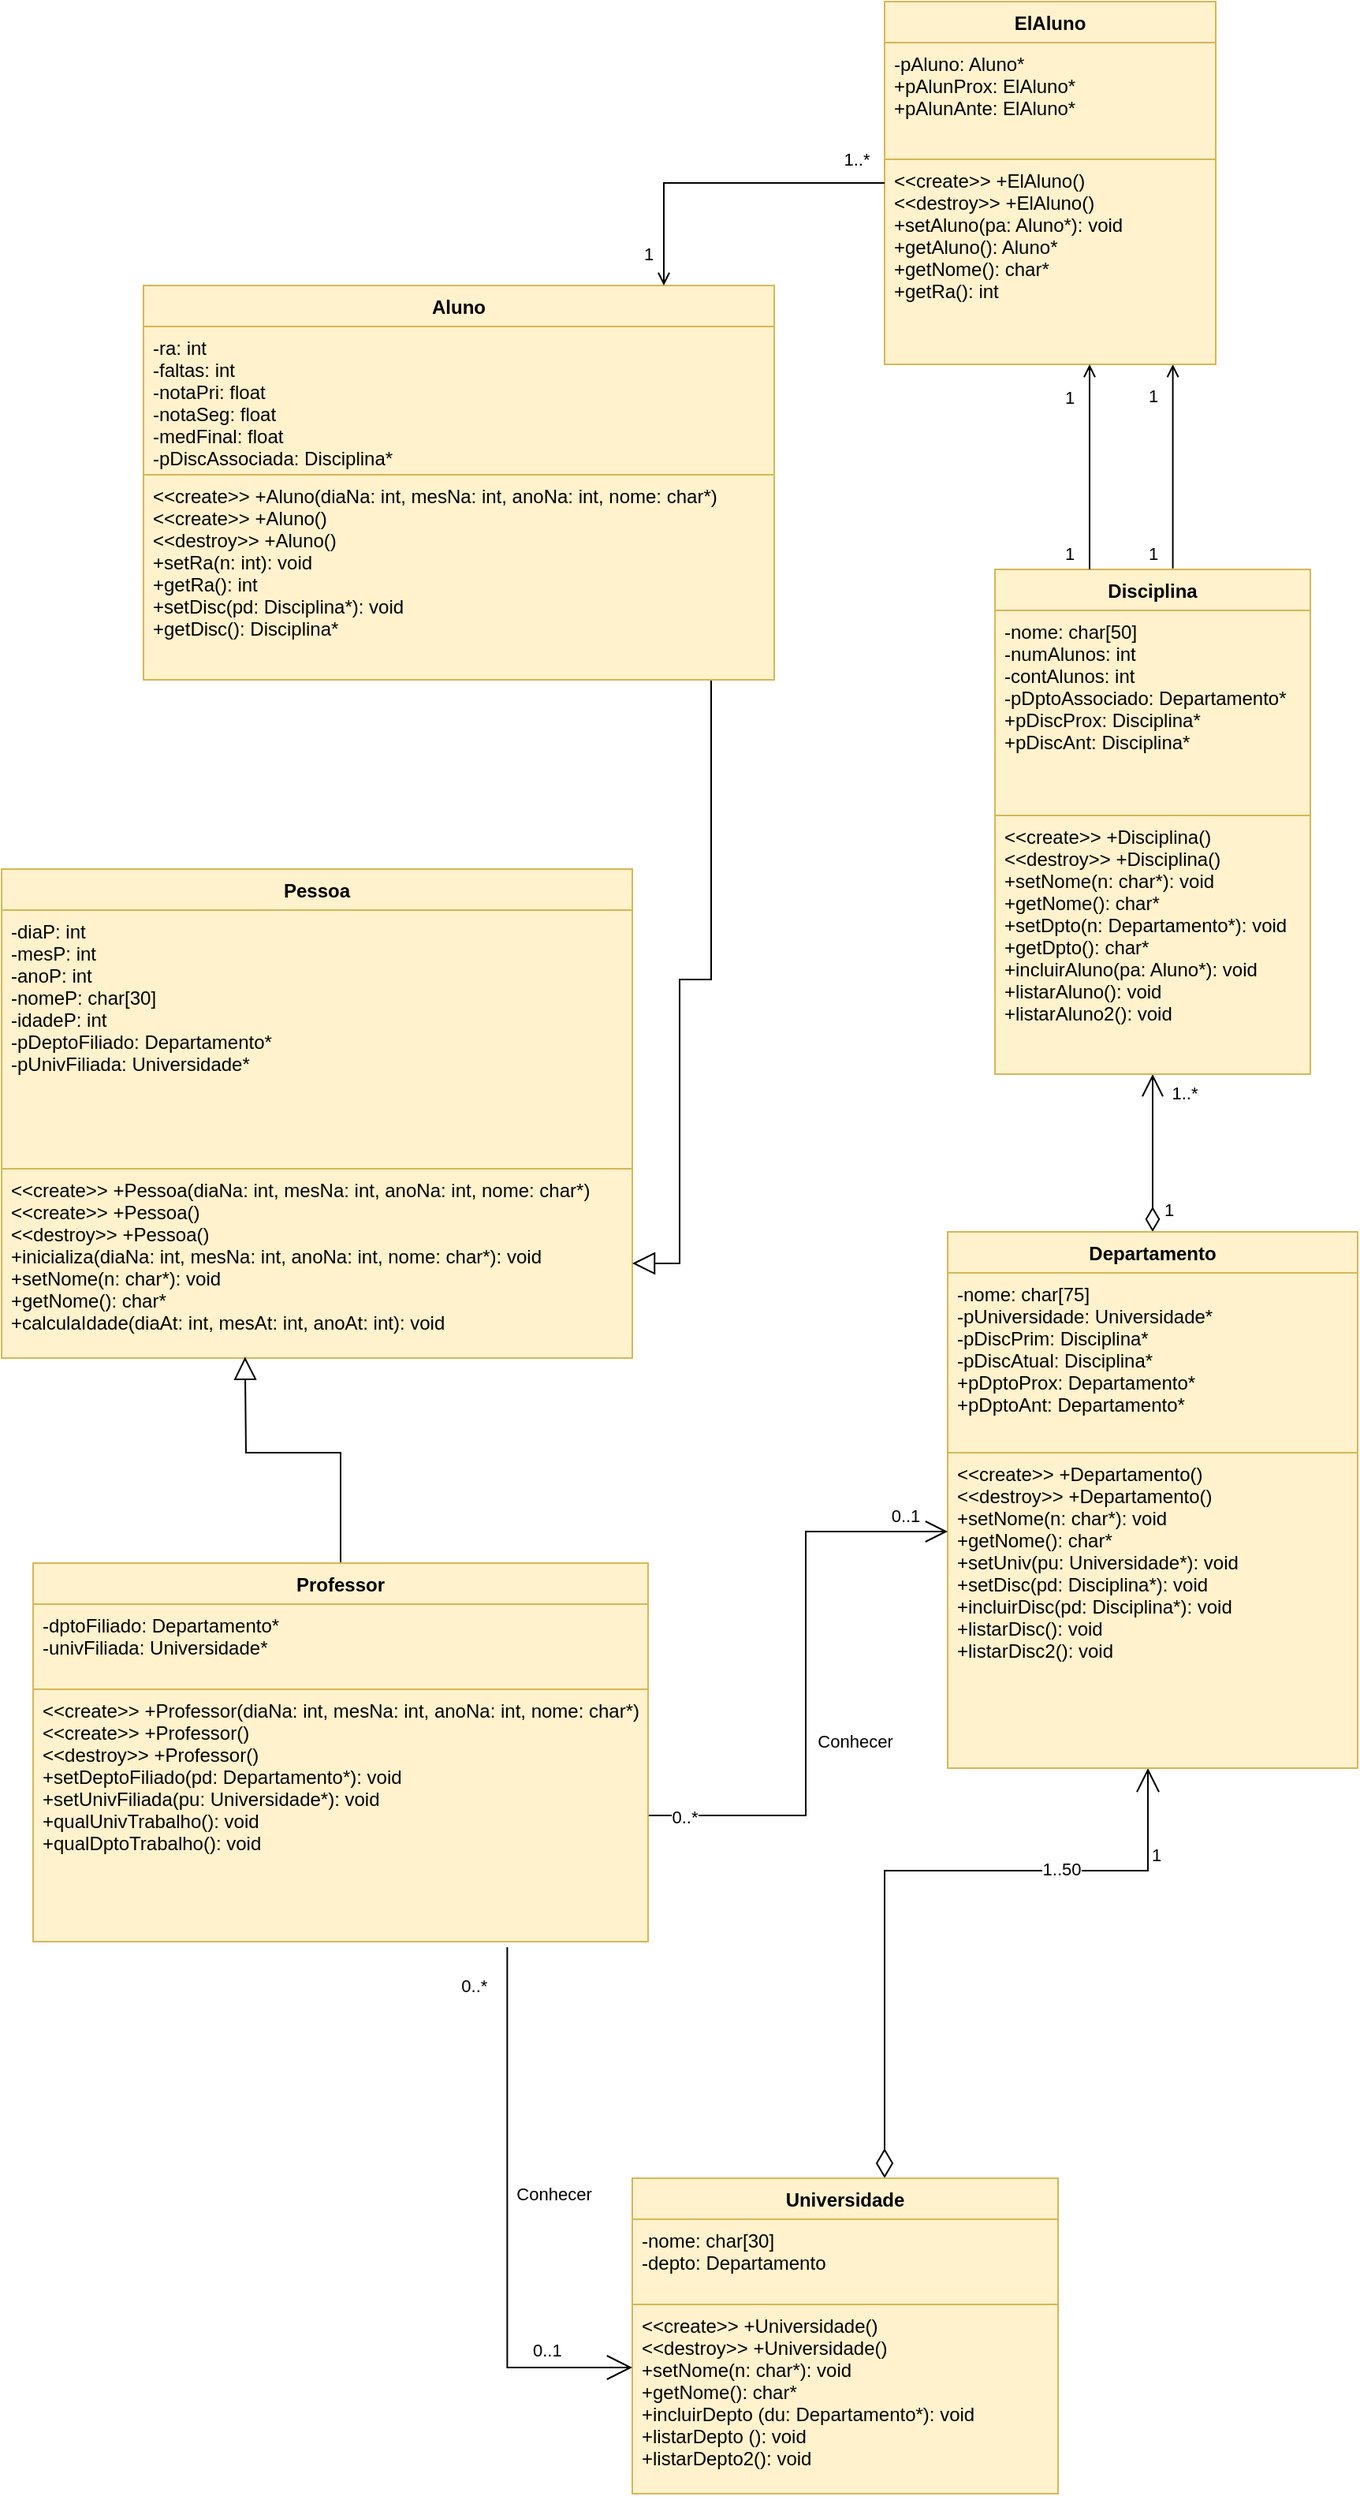 <mxfile version="14.6.13" type="device"><diagram id="qYMafPItGjKfrApLNsQe" name="Page-1"><mxGraphModel dx="723" dy="420" grid="1" gridSize="10" guides="1" tooltips="1" connect="1" arrows="1" fold="1" page="1" pageScale="1" pageWidth="4000" pageHeight="3000" math="0" shadow="0"><root><mxCell id="0"/><mxCell id="1" parent="0"/><mxCell id="BhFZewp3l8CSvN8DeuE0-1" value="Pessoa" style="swimlane;fontStyle=1;align=center;verticalAlign=top;childLayout=stackLayout;horizontal=1;startSize=26;horizontalStack=0;resizeParent=1;resizeParentMax=0;resizeLast=0;collapsible=1;marginBottom=0;rounded=0;fillColor=#fff2cc;strokeColor=#d6b656;" parent="1" vertex="1"><mxGeometry x="1000" y="790" width="400" height="310" as="geometry"><mxRectangle x="300" y="220" width="70" height="26" as="alternateBounds"/></mxGeometry></mxCell><mxCell id="BhFZewp3l8CSvN8DeuE0-2" value="-diaP: int&#10;-mesP: int&#10;-anoP: int&#10;-nomeP: char[30]&#10;-idadeP: int&#10;-pDeptoFiliado: Departamento*&#10;-pUnivFiliada: Universidade* " style="text;strokeColor=#d6b656;fillColor=#fff2cc;align=left;verticalAlign=top;spacingLeft=4;spacingRight=4;overflow=hidden;rotatable=0;points=[[0,0.5],[1,0.5]];portConstraint=eastwest;" parent="BhFZewp3l8CSvN8DeuE0-1" vertex="1"><mxGeometry y="26" width="400" height="164" as="geometry"/></mxCell><mxCell id="BhFZewp3l8CSvN8DeuE0-3" value="&lt;&lt;create&gt;&gt; +Pessoa(diaNa: int, mesNa: int, anoNa: int, nome: char*)&#10;&lt;&lt;create&gt;&gt; +Pessoa()&#10;&lt;&lt;destroy&gt;&gt; +Pessoa()&#10;+inicializa(diaNa: int, mesNa: int, anoNa: int, nome: char*): void&#10;+setNome(n: char*): void&#10;+getNome(): char*&#10;+calculaIdade(diaAt: int, mesAt: int, anoAt: int): void&#10;&#10;" style="text;strokeColor=#d6b656;fillColor=#fff2cc;align=left;verticalAlign=top;spacingLeft=4;spacingRight=4;overflow=hidden;rotatable=0;points=[[0,0.5],[1,0.5]];portConstraint=eastwest;" parent="BhFZewp3l8CSvN8DeuE0-1" vertex="1"><mxGeometry y="190" width="400" height="120" as="geometry"/></mxCell><mxCell id="BhFZewp3l8CSvN8DeuE0-4" style="edgeStyle=orthogonalEdgeStyle;rounded=0;sketch=0;orthogonalLoop=1;jettySize=auto;html=1;fontSize=11;fontColor=#000000;startArrow=diamondThin;startFill=0;endArrow=open;endFill=0;strokeColor=#000000;strokeWidth=1;endSize=13;startSize=16;targetPerimeterSpacing=0;" parent="1" source="BhFZewp3l8CSvN8DeuE0-7" target="BhFZewp3l8CSvN8DeuE0-16" edge="1"><mxGeometry relative="1" as="geometry"><mxPoint x="1556" y="1580" as="sourcePoint"/><Array as="points"><mxPoint x="1560" y="1425"/><mxPoint x="1727" y="1425"/></Array><mxPoint x="1727" y="1191" as="targetPoint"/></mxGeometry></mxCell><mxCell id="BhFZewp3l8CSvN8DeuE0-5" value="1" style="edgeLabel;html=1;align=center;verticalAlign=middle;resizable=0;points=[];fontSize=11;fontColor=#000000;labelBackgroundColor=none;" parent="BhFZewp3l8CSvN8DeuE0-4" vertex="1" connectable="0"><mxGeometry x="-0.377" relative="1" as="geometry"><mxPoint x="-31" y="175" as="offset"/></mxGeometry></mxCell><mxCell id="BhFZewp3l8CSvN8DeuE0-6" value="1" style="edgeLabel;html=1;align=center;verticalAlign=middle;resizable=0;points=[];fontSize=11;fontColor=#000000;labelBackgroundColor=none;" parent="BhFZewp3l8CSvN8DeuE0-4" vertex="1" connectable="0"><mxGeometry x="0.687" y="1" relative="1" as="geometry"><mxPoint x="7" y="-9" as="offset"/></mxGeometry></mxCell><mxCell id="Qc7R3Tu9R6IJGRE7i9fK-4" value="1..50" style="edgeLabel;html=1;align=center;verticalAlign=middle;resizable=0;points=[];" parent="BhFZewp3l8CSvN8DeuE0-4" vertex="1" connectable="0"><mxGeometry x="0.508" y="1" relative="1" as="geometry"><mxPoint x="-15" as="offset"/></mxGeometry></mxCell><mxCell id="BhFZewp3l8CSvN8DeuE0-7" value="Universidade" style="swimlane;fontStyle=1;align=center;verticalAlign=top;childLayout=stackLayout;horizontal=1;startSize=26;horizontalStack=0;resizeParent=1;resizeParentMax=0;resizeLast=0;collapsible=1;marginBottom=0;rounded=0;fillColor=#fff2cc;strokeColor=#d6b656;allowArrows=1;" parent="1" vertex="1"><mxGeometry x="1400" y="1620" width="270" height="200" as="geometry"/></mxCell><mxCell id="BhFZewp3l8CSvN8DeuE0-8" value="-nome: char[30]&#10;-depto: Departamento" style="text;strokeColor=#d6b656;fillColor=#fff2cc;align=left;verticalAlign=top;spacingLeft=4;spacingRight=4;overflow=hidden;rotatable=0;points=[[0,0.5],[1,0.5]];portConstraint=eastwest;" parent="BhFZewp3l8CSvN8DeuE0-7" vertex="1"><mxGeometry y="26" width="270" height="54" as="geometry"/></mxCell><mxCell id="BhFZewp3l8CSvN8DeuE0-10" value="&lt;&lt;create&gt;&gt; +Universidade()&#10;&lt;&lt;destroy&gt;&gt; +Universidade()&#10;+setNome(n: char*): void&#10;+getNome(): char*&#10;+incluirDepto (du: Departamento*): void&#10;+listarDepto (): void&#10;+listarDepto2(): void" style="text;strokeColor=#d6b656;fillColor=#fff2cc;align=left;verticalAlign=top;spacingLeft=4;spacingRight=4;overflow=hidden;rotatable=0;points=[[0,0.5],[1,0.5]];portConstraint=eastwest;" parent="BhFZewp3l8CSvN8DeuE0-7" vertex="1"><mxGeometry y="80" width="270" height="120" as="geometry"/></mxCell><mxCell id="BhFZewp3l8CSvN8DeuE0-11" value="0..1" style="endArrow=none;html=1;endSize=12;startArrow=open;startSize=14;startFill=0;align=left;verticalAlign=bottom;fontColor=#000000;strokeWidth=1;sketch=0;fixDash=0;editable=1;perimeterSpacing=0;deletable=1;endFill=0;fontSize=11;labelBorderColor=none;rounded=0;jumpStyle=none;anchorPointDirection=1;bendable=0;movable=1;jumpSize=7;edgeStyle=orthogonalEdgeStyle;entryX=0.771;entryY=1.022;entryDx=0;entryDy=0;entryPerimeter=0;" parent="1" source="BhFZewp3l8CSvN8DeuE0-10" target="BhFZewp3l8CSvN8DeuE0-23" edge="1"><mxGeometry x="-0.621" y="-2" relative="1" as="geometry"><mxPoint x="1587" y="945" as="sourcePoint"/><mxPoint x="1470" y="980" as="targetPoint"/><mxPoint as="offset"/><Array as="points"><mxPoint x="1321" y="1740"/></Array></mxGeometry></mxCell><mxCell id="BhFZewp3l8CSvN8DeuE0-12" value="0..*" style="edgeLabel;align=center;verticalAlign=middle;resizable=0;points=[];fontSize=11;fontColor=#000000;labelBackgroundColor=none;" parent="BhFZewp3l8CSvN8DeuE0-11" vertex="1" connectable="0"><mxGeometry x="0.644" relative="1" as="geometry"><mxPoint x="-21" y="-38" as="offset"/></mxGeometry></mxCell><mxCell id="BhFZewp3l8CSvN8DeuE0-13" value="Conhecer" style="edgeLabel;html=1;align=center;verticalAlign=middle;resizable=0;points=[];fontSize=11;fontColor=#000000;labelBackgroundColor=none;" parent="BhFZewp3l8CSvN8DeuE0-11" vertex="1" connectable="0"><mxGeometry x="0.158" y="3" relative="1" as="geometry"><mxPoint x="32" y="10" as="offset"/></mxGeometry></mxCell><mxCell id="rYeUWZpPG_Im6C7Gu2cG-5" style="edgeStyle=orthogonalEdgeStyle;rounded=0;orthogonalLoop=1;jettySize=auto;html=1;endSize=12;endArrow=open;endFill=0;startArrow=diamondThin;startFill=0;startSize=13;" parent="1" source="BhFZewp3l8CSvN8DeuE0-14" target="rYeUWZpPG_Im6C7Gu2cG-3" edge="1"><mxGeometry relative="1" as="geometry"><Array as="points"><mxPoint x="1730" y="960"/><mxPoint x="1730" y="960"/></Array></mxGeometry></mxCell><mxCell id="rYeUWZpPG_Im6C7Gu2cG-6" value="1" style="edgeLabel;html=1;align=center;verticalAlign=middle;resizable=0;points=[];" parent="rYeUWZpPG_Im6C7Gu2cG-5" vertex="1" connectable="0"><mxGeometry x="-0.714" y="1" relative="1" as="geometry"><mxPoint x="11" as="offset"/></mxGeometry></mxCell><mxCell id="rYeUWZpPG_Im6C7Gu2cG-7" value="1..*" style="edgeLabel;html=1;align=center;verticalAlign=middle;resizable=0;points=[];" parent="rYeUWZpPG_Im6C7Gu2cG-5" vertex="1" connectable="0"><mxGeometry x="0.771" y="-1" relative="1" as="geometry"><mxPoint x="19" as="offset"/></mxGeometry></mxCell><mxCell id="BhFZewp3l8CSvN8DeuE0-14" value="Departamento" style="swimlane;fontStyle=1;align=center;verticalAlign=top;childLayout=stackLayout;horizontal=1;startSize=26;horizontalStack=0;resizeParent=1;resizeParentMax=0;resizeLast=0;collapsible=1;marginBottom=0;rounded=0;fillColor=#fff2cc;strokeColor=#d6b656;" parent="1" vertex="1"><mxGeometry x="1600" y="1020" width="260" height="340" as="geometry"/></mxCell><mxCell id="BhFZewp3l8CSvN8DeuE0-15" value="-nome: char[75]&#10;-pUniversidade: Universidade*&#10;-pDiscPrim: Disciplina*&#10;-pDiscAtual: Disciplina*&#10;+pDptoProx: Departamento*&#10;+pDptoAnt: Departamento*" style="text;strokeColor=#d6b656;fillColor=#fff2cc;align=left;verticalAlign=top;spacingLeft=4;spacingRight=4;overflow=hidden;rotatable=0;points=[[0,0.5],[1,0.5]];portConstraint=eastwest;" parent="BhFZewp3l8CSvN8DeuE0-14" vertex="1"><mxGeometry y="26" width="260" height="114" as="geometry"/></mxCell><mxCell id="BhFZewp3l8CSvN8DeuE0-16" value="&lt;&lt;create&gt;&gt; +Departamento()&#10;&lt;&lt;destroy&gt;&gt; +Departamento()&#10;+setNome(n: char*): void&#10;+getNome(): char*&#10;+setUniv(pu: Universidade*): void&#10;+setDisc(pd: Disciplina*): void&#10;+incluirDisc(pd: Disciplina*): void&#10;+listarDisc(): void&#10;+listarDisc2(): void" style="text;strokeColor=#d6b656;fillColor=#fff2cc;align=left;verticalAlign=top;spacingLeft=4;spacingRight=4;overflow=hidden;rotatable=0;points=[[0,0.5],[1,0.5]];portConstraint=eastwest;" parent="BhFZewp3l8CSvN8DeuE0-14" vertex="1"><mxGeometry y="140" width="260" height="200" as="geometry"/></mxCell><mxCell id="BhFZewp3l8CSvN8DeuE0-17" value="" style="endArrow=open;endFill=1;endSize=12;html=1;fontSize=11;fontColor=#000000;strokeColor=#000000;strokeWidth=1;exitX=1;exitY=0.5;exitDx=0;exitDy=0;rounded=0;jumpStyle=none;jumpSize=6;edgeStyle=orthogonalEdgeStyle;" parent="1" source="BhFZewp3l8CSvN8DeuE0-23" target="BhFZewp3l8CSvN8DeuE0-16" edge="1"><mxGeometry width="160" relative="1" as="geometry"><mxPoint x="1440" y="1150" as="sourcePoint"/><mxPoint x="1600" y="1200" as="targetPoint"/><Array as="points"><mxPoint x="1510" y="1390"/><mxPoint x="1510" y="1210"/></Array></mxGeometry></mxCell><mxCell id="BhFZewp3l8CSvN8DeuE0-18" value="0..*" style="edgeLabel;html=1;align=center;verticalAlign=middle;resizable=0;points=[];fontSize=11;fontColor=#000000;" parent="BhFZewp3l8CSvN8DeuE0-17" vertex="1" connectable="0"><mxGeometry x="-0.96" y="-1" relative="1" as="geometry"><mxPoint x="15" as="offset"/></mxGeometry></mxCell><mxCell id="BhFZewp3l8CSvN8DeuE0-19" value="0..1" style="edgeLabel;html=1;align=center;verticalAlign=middle;resizable=0;points=[];fontSize=11;fontColor=#000000;" parent="BhFZewp3l8CSvN8DeuE0-17" vertex="1" connectable="0"><mxGeometry x="0.866" y="2" relative="1" as="geometry"><mxPoint x="-2" y="-8" as="offset"/></mxGeometry></mxCell><mxCell id="BhFZewp3l8CSvN8DeuE0-20" value="Conhecer" style="edgeLabel;html=1;align=center;verticalAlign=middle;resizable=0;points=[];fontSize=11;fontColor=#000000;" parent="BhFZewp3l8CSvN8DeuE0-17" vertex="1" connectable="0"><mxGeometry x="-0.159" y="-2" relative="1" as="geometry"><mxPoint x="29" y="8" as="offset"/></mxGeometry></mxCell><mxCell id="Qc7R3Tu9R6IJGRE7i9fK-1" style="edgeStyle=orthogonalEdgeStyle;rounded=0;orthogonalLoop=1;jettySize=auto;html=1;exitX=0.5;exitY=0;exitDx=0;exitDy=0;entryX=0.386;entryY=0.994;entryDx=0;entryDy=0;entryPerimeter=0;endArrow=block;endFill=0;endSize=12;" parent="1" source="BhFZewp3l8CSvN8DeuE0-21" target="BhFZewp3l8CSvN8DeuE0-3" edge="1"><mxGeometry relative="1" as="geometry"><Array as="points"><mxPoint x="1155" y="1160"/><mxPoint x="1154" y="1160"/><mxPoint x="1154" y="1109"/></Array></mxGeometry></mxCell><mxCell id="BhFZewp3l8CSvN8DeuE0-21" value="Professor" style="swimlane;fontStyle=1;align=center;verticalAlign=top;childLayout=stackLayout;horizontal=1;startSize=26;horizontalStack=0;resizeParent=1;resizeParentMax=0;resizeLast=0;collapsible=1;marginBottom=0;rounded=0;fillColor=#fff2cc;strokeColor=#d6b656;" parent="1" vertex="1"><mxGeometry x="1020" y="1230" width="390" height="240" as="geometry"/></mxCell><mxCell id="BhFZewp3l8CSvN8DeuE0-22" value="-dptoFiliado: Departamento*&#10;-univFiliada: Universidade*" style="text;strokeColor=#d6b656;fillColor=#fff2cc;align=left;verticalAlign=top;spacingLeft=4;spacingRight=4;overflow=hidden;rotatable=0;points=[[0,0.5],[1,0.5]];portConstraint=eastwest;" parent="BhFZewp3l8CSvN8DeuE0-21" vertex="1"><mxGeometry y="26" width="390" height="54" as="geometry"/></mxCell><mxCell id="BhFZewp3l8CSvN8DeuE0-23" value="&lt;&lt;create&gt;&gt; +Professor(diaNa: int, mesNa: int, anoNa: int, nome: char*)&#10;&lt;&lt;create&gt;&gt; +Professor()&#10;&lt;&lt;destroy&gt;&gt; +Professor()&#10;+setDeptoFiliado(pd: Departamento*): void&#10;+setUnivFiliada(pu: Universidade*): void&#10;+qualUnivTrabalho(): void&#10;+qualDptoTrabalho(): void" style="text;strokeColor=#d6b656;fillColor=#fff2cc;align=left;verticalAlign=top;spacingLeft=4;spacingRight=4;overflow=hidden;rotatable=0;points=[[0,0.5],[1,0.5]];portConstraint=eastwest;" parent="BhFZewp3l8CSvN8DeuE0-21" vertex="1"><mxGeometry y="80" width="390" height="160" as="geometry"/></mxCell><mxCell id="Qc7R3Tu9R6IJGRE7i9fK-2" style="edgeStyle=orthogonalEdgeStyle;rounded=0;orthogonalLoop=1;jettySize=auto;html=1;endArrow=block;endFill=0;endSize=12;" parent="1" source="BhFZewp3l8CSvN8DeuE0-24" target="BhFZewp3l8CSvN8DeuE0-3" edge="1"><mxGeometry relative="1" as="geometry"><Array as="points"><mxPoint x="1450" y="860"/><mxPoint x="1430" y="860"/><mxPoint x="1430" y="1040"/></Array></mxGeometry></mxCell><mxCell id="ujg5TLS2-64ybFGA0JGn-1" style="edgeStyle=orthogonalEdgeStyle;rounded=0;orthogonalLoop=1;jettySize=auto;html=1;entryX=0.564;entryY=-0.002;entryDx=0;entryDy=0;entryPerimeter=0;endArrow=none;endFill=0;startArrow=open;startFill=0;" parent="1" source="RPtV643wRq2RipiwMllR-3" target="rYeUWZpPG_Im6C7Gu2cG-1" edge="1"><mxGeometry relative="1" as="geometry"><Array as="points"><mxPoint x="1743" y="535"/></Array></mxGeometry></mxCell><mxCell id="ujg5TLS2-64ybFGA0JGn-2" value="1" style="edgeLabel;html=1;align=center;verticalAlign=middle;resizable=0;points=[];" parent="ujg5TLS2-64ybFGA0JGn-1" vertex="1" connectable="0"><mxGeometry x="-0.888" y="1" relative="1" as="geometry"><mxPoint x="-14" y="13" as="offset"/></mxGeometry></mxCell><mxCell id="ujg5TLS2-64ybFGA0JGn-3" value="1" style="edgeLabel;html=1;align=center;verticalAlign=middle;resizable=0;points=[];" parent="ujg5TLS2-64ybFGA0JGn-1" vertex="1" connectable="0"><mxGeometry x="0.94" y="-1" relative="1" as="geometry"><mxPoint x="-12" y="-6" as="offset"/></mxGeometry></mxCell><mxCell id="BhFZewp3l8CSvN8DeuE0-24" value="Aluno" style="swimlane;fontStyle=1;align=center;verticalAlign=top;childLayout=stackLayout;horizontal=1;startSize=26;horizontalStack=0;resizeParent=1;resizeParentMax=0;resizeLast=0;collapsible=1;marginBottom=0;rounded=0;fillColor=#fff2cc;strokeColor=#d6b656;" parent="1" vertex="1"><mxGeometry x="1090" y="420" width="400" height="250" as="geometry"/></mxCell><mxCell id="BhFZewp3l8CSvN8DeuE0-25" value="-ra: int&#10;-faltas: int&#10;-notaPri: float&#10;-notaSeg: float&#10;-medFinal: float&#10;-pDiscAssociada: Disciplina*&#10;" style="text;strokeColor=#d6b656;fillColor=#fff2cc;align=left;verticalAlign=top;spacingLeft=4;spacingRight=4;overflow=hidden;rotatable=0;points=[[0,0.5],[1,0.5]];portConstraint=eastwest;" parent="BhFZewp3l8CSvN8DeuE0-24" vertex="1"><mxGeometry y="26" width="400" height="94" as="geometry"/></mxCell><mxCell id="BhFZewp3l8CSvN8DeuE0-26" value="&lt;&lt;create&gt;&gt; +Aluno(diaNa: int, mesNa: int, anoNa: int, nome: char*)&#10;&lt;&lt;create&gt;&gt; +Aluno()&#10;&lt;&lt;destroy&gt;&gt; +Aluno()&#10;+setRa(n: int): void&#10;+getRa(): int&#10;+setDisc(pd: Disciplina*): void&#10;+getDisc(): Disciplina*" style="text;strokeColor=#d6b656;fillColor=#fff2cc;align=left;verticalAlign=top;spacingLeft=4;spacingRight=4;overflow=hidden;rotatable=0;points=[[0,0.5],[1,0.5]];portConstraint=eastwest;" parent="BhFZewp3l8CSvN8DeuE0-24" vertex="1"><mxGeometry y="120" width="400" height="130" as="geometry"/></mxCell><mxCell id="rYeUWZpPG_Im6C7Gu2cG-1" value="Disciplina" style="swimlane;fontStyle=1;align=center;verticalAlign=top;childLayout=stackLayout;horizontal=1;startSize=26;horizontalStack=0;resizeParent=1;resizeParentMax=0;resizeLast=0;collapsible=1;marginBottom=0;rounded=0;fillColor=#fff2cc;strokeColor=#d6b656;" parent="1" vertex="1"><mxGeometry x="1630" y="600" width="200" height="320" as="geometry"/></mxCell><mxCell id="rYeUWZpPG_Im6C7Gu2cG-2" value="-nome: char[50]&#10;-numAlunos: int&#10;-contAlunos: int&#10;-pDptoAssociado: Departamento*&#10;+pDiscProx: Disciplina*&#10;+pDiscAnt: Disciplina*" style="text;strokeColor=#d6b656;fillColor=#fff2cc;align=left;verticalAlign=top;spacingLeft=4;spacingRight=4;overflow=hidden;rotatable=0;points=[[0,0.5],[1,0.5]];portConstraint=eastwest;" parent="rYeUWZpPG_Im6C7Gu2cG-1" vertex="1"><mxGeometry y="26" width="200" height="130" as="geometry"/></mxCell><mxCell id="rYeUWZpPG_Im6C7Gu2cG-3" value="&lt;&lt;create&gt;&gt; +Disciplina()&#10;&lt;&lt;destroy&gt;&gt; +Disciplina()&#10;+setNome(n: char*): void&#10;+getNome(): char*&#10;+setDpto(n: Departamento*): void&#10;+getDpto(): char*&#10;+incluirAluno(pa: Aluno*): void&#10;+listarAluno(): void&#10;+listarAluno2(): void" style="text;strokeColor=#d6b656;fillColor=#fff2cc;align=left;verticalAlign=top;spacingLeft=4;spacingRight=4;overflow=hidden;rotatable=0;points=[[0,0.5],[1,0.5]];portConstraint=eastwest;" parent="rYeUWZpPG_Im6C7Gu2cG-1" vertex="1"><mxGeometry y="156" width="200" height="164" as="geometry"/></mxCell><mxCell id="RPtV643wRq2RipiwMllR-1" value="ElAluno" style="swimlane;fontStyle=1;align=center;verticalAlign=top;childLayout=stackLayout;horizontal=1;startSize=26;horizontalStack=0;resizeParent=1;resizeParentMax=0;resizeLast=0;collapsible=1;marginBottom=0;rounded=0;fillColor=#fff2cc;strokeColor=#d6b656;" parent="1" vertex="1"><mxGeometry x="1560" y="240" width="210" height="230" as="geometry"/></mxCell><mxCell id="RPtV643wRq2RipiwMllR-2" value="-pAluno: Aluno*&#10;+pAlunProx: ElAluno*&#10;+pAlunAnte: ElAluno*&#10;" style="text;strokeColor=#d6b656;fillColor=#fff2cc;align=left;verticalAlign=top;spacingLeft=4;spacingRight=4;overflow=hidden;rotatable=0;points=[[0,0.5],[1,0.5]];portConstraint=eastwest;" parent="RPtV643wRq2RipiwMllR-1" vertex="1"><mxGeometry y="26" width="210" height="74" as="geometry"/></mxCell><mxCell id="RPtV643wRq2RipiwMllR-3" value="&lt;&lt;create&gt;&gt; +ElAluno()&#10;&lt;&lt;destroy&gt;&gt; +ElAluno()&#10;+setAluno(pa: Aluno*): void&#10;+getAluno(): Aluno*&#10;+getNome(): char*&#10;+getRa(): int" style="text;strokeColor=#d6b656;fillColor=#fff2cc;align=left;verticalAlign=top;spacingLeft=4;spacingRight=4;overflow=hidden;rotatable=0;points=[[0,0.5],[1,0.5]];portConstraint=eastwest;" parent="RPtV643wRq2RipiwMllR-1" vertex="1"><mxGeometry y="100" width="210" height="130" as="geometry"/></mxCell><mxCell id="RPtV643wRq2RipiwMllR-4" style="edgeStyle=orthogonalEdgeStyle;rounded=0;orthogonalLoop=1;jettySize=auto;html=1;endArrow=none;endFill=0;startArrow=open;startFill=0;" parent="1" source="RPtV643wRq2RipiwMllR-3" target="rYeUWZpPG_Im6C7Gu2cG-1" edge="1"><mxGeometry relative="1" as="geometry"><Array as="points"><mxPoint x="1690" y="560"/><mxPoint x="1690" y="560"/></Array><mxPoint x="1680.0" y="470" as="sourcePoint"/><mxPoint x="1680.0" y="599.36" as="targetPoint"/></mxGeometry></mxCell><mxCell id="RPtV643wRq2RipiwMllR-5" value="1" style="edgeLabel;html=1;align=center;verticalAlign=middle;resizable=0;points=[];" parent="RPtV643wRq2RipiwMllR-4" vertex="1" connectable="0"><mxGeometry x="-0.888" y="1" relative="1" as="geometry"><mxPoint x="-14" y="13" as="offset"/></mxGeometry></mxCell><mxCell id="RPtV643wRq2RipiwMllR-6" value="1" style="edgeLabel;html=1;align=center;verticalAlign=middle;resizable=0;points=[];" parent="RPtV643wRq2RipiwMllR-4" vertex="1" connectable="0"><mxGeometry x="0.94" y="-1" relative="1" as="geometry"><mxPoint x="-12" y="-6" as="offset"/></mxGeometry></mxCell><mxCell id="RPtV643wRq2RipiwMllR-7" style="edgeStyle=orthogonalEdgeStyle;rounded=0;orthogonalLoop=1;jettySize=auto;html=1;endArrow=none;endFill=0;startArrow=open;startFill=0;" parent="1" source="BhFZewp3l8CSvN8DeuE0-24" target="RPtV643wRq2RipiwMllR-1" edge="1"><mxGeometry relative="1" as="geometry"><Array as="points"><mxPoint x="1420" y="355"/></Array><mxPoint x="1420" y="220" as="sourcePoint"/><mxPoint x="1420" y="350" as="targetPoint"/></mxGeometry></mxCell><mxCell id="RPtV643wRq2RipiwMllR-8" value="1" style="edgeLabel;html=1;align=center;verticalAlign=middle;resizable=0;points=[];" parent="RPtV643wRq2RipiwMllR-7" vertex="1" connectable="0"><mxGeometry x="-0.888" y="1" relative="1" as="geometry"><mxPoint x="-9" y="-9" as="offset"/></mxGeometry></mxCell><mxCell id="RPtV643wRq2RipiwMllR-9" value="1..*" style="edgeLabel;html=1;align=center;verticalAlign=middle;resizable=0;points=[];" parent="RPtV643wRq2RipiwMllR-7" vertex="1" connectable="0"><mxGeometry x="0.94" y="-1" relative="1" as="geometry"><mxPoint x="-12" y="-16" as="offset"/></mxGeometry></mxCell></root></mxGraphModel></diagram></mxfile>